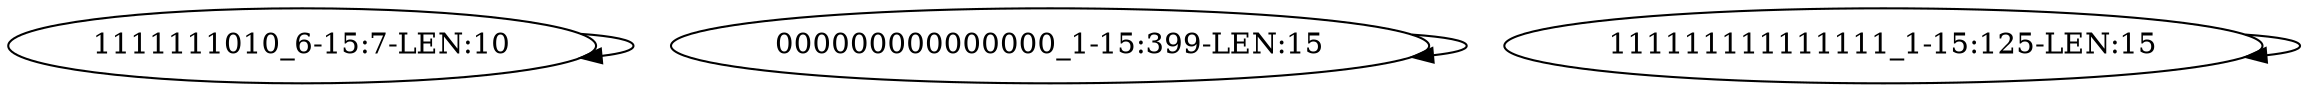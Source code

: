 digraph G {
    "1111111010_6-15:7-LEN:10" -> "1111111010_6-15:7-LEN:10";
    "000000000000000_1-15:399-LEN:15" -> "000000000000000_1-15:399-LEN:15";
    "111111111111111_1-15:125-LEN:15" -> "111111111111111_1-15:125-LEN:15";
}
